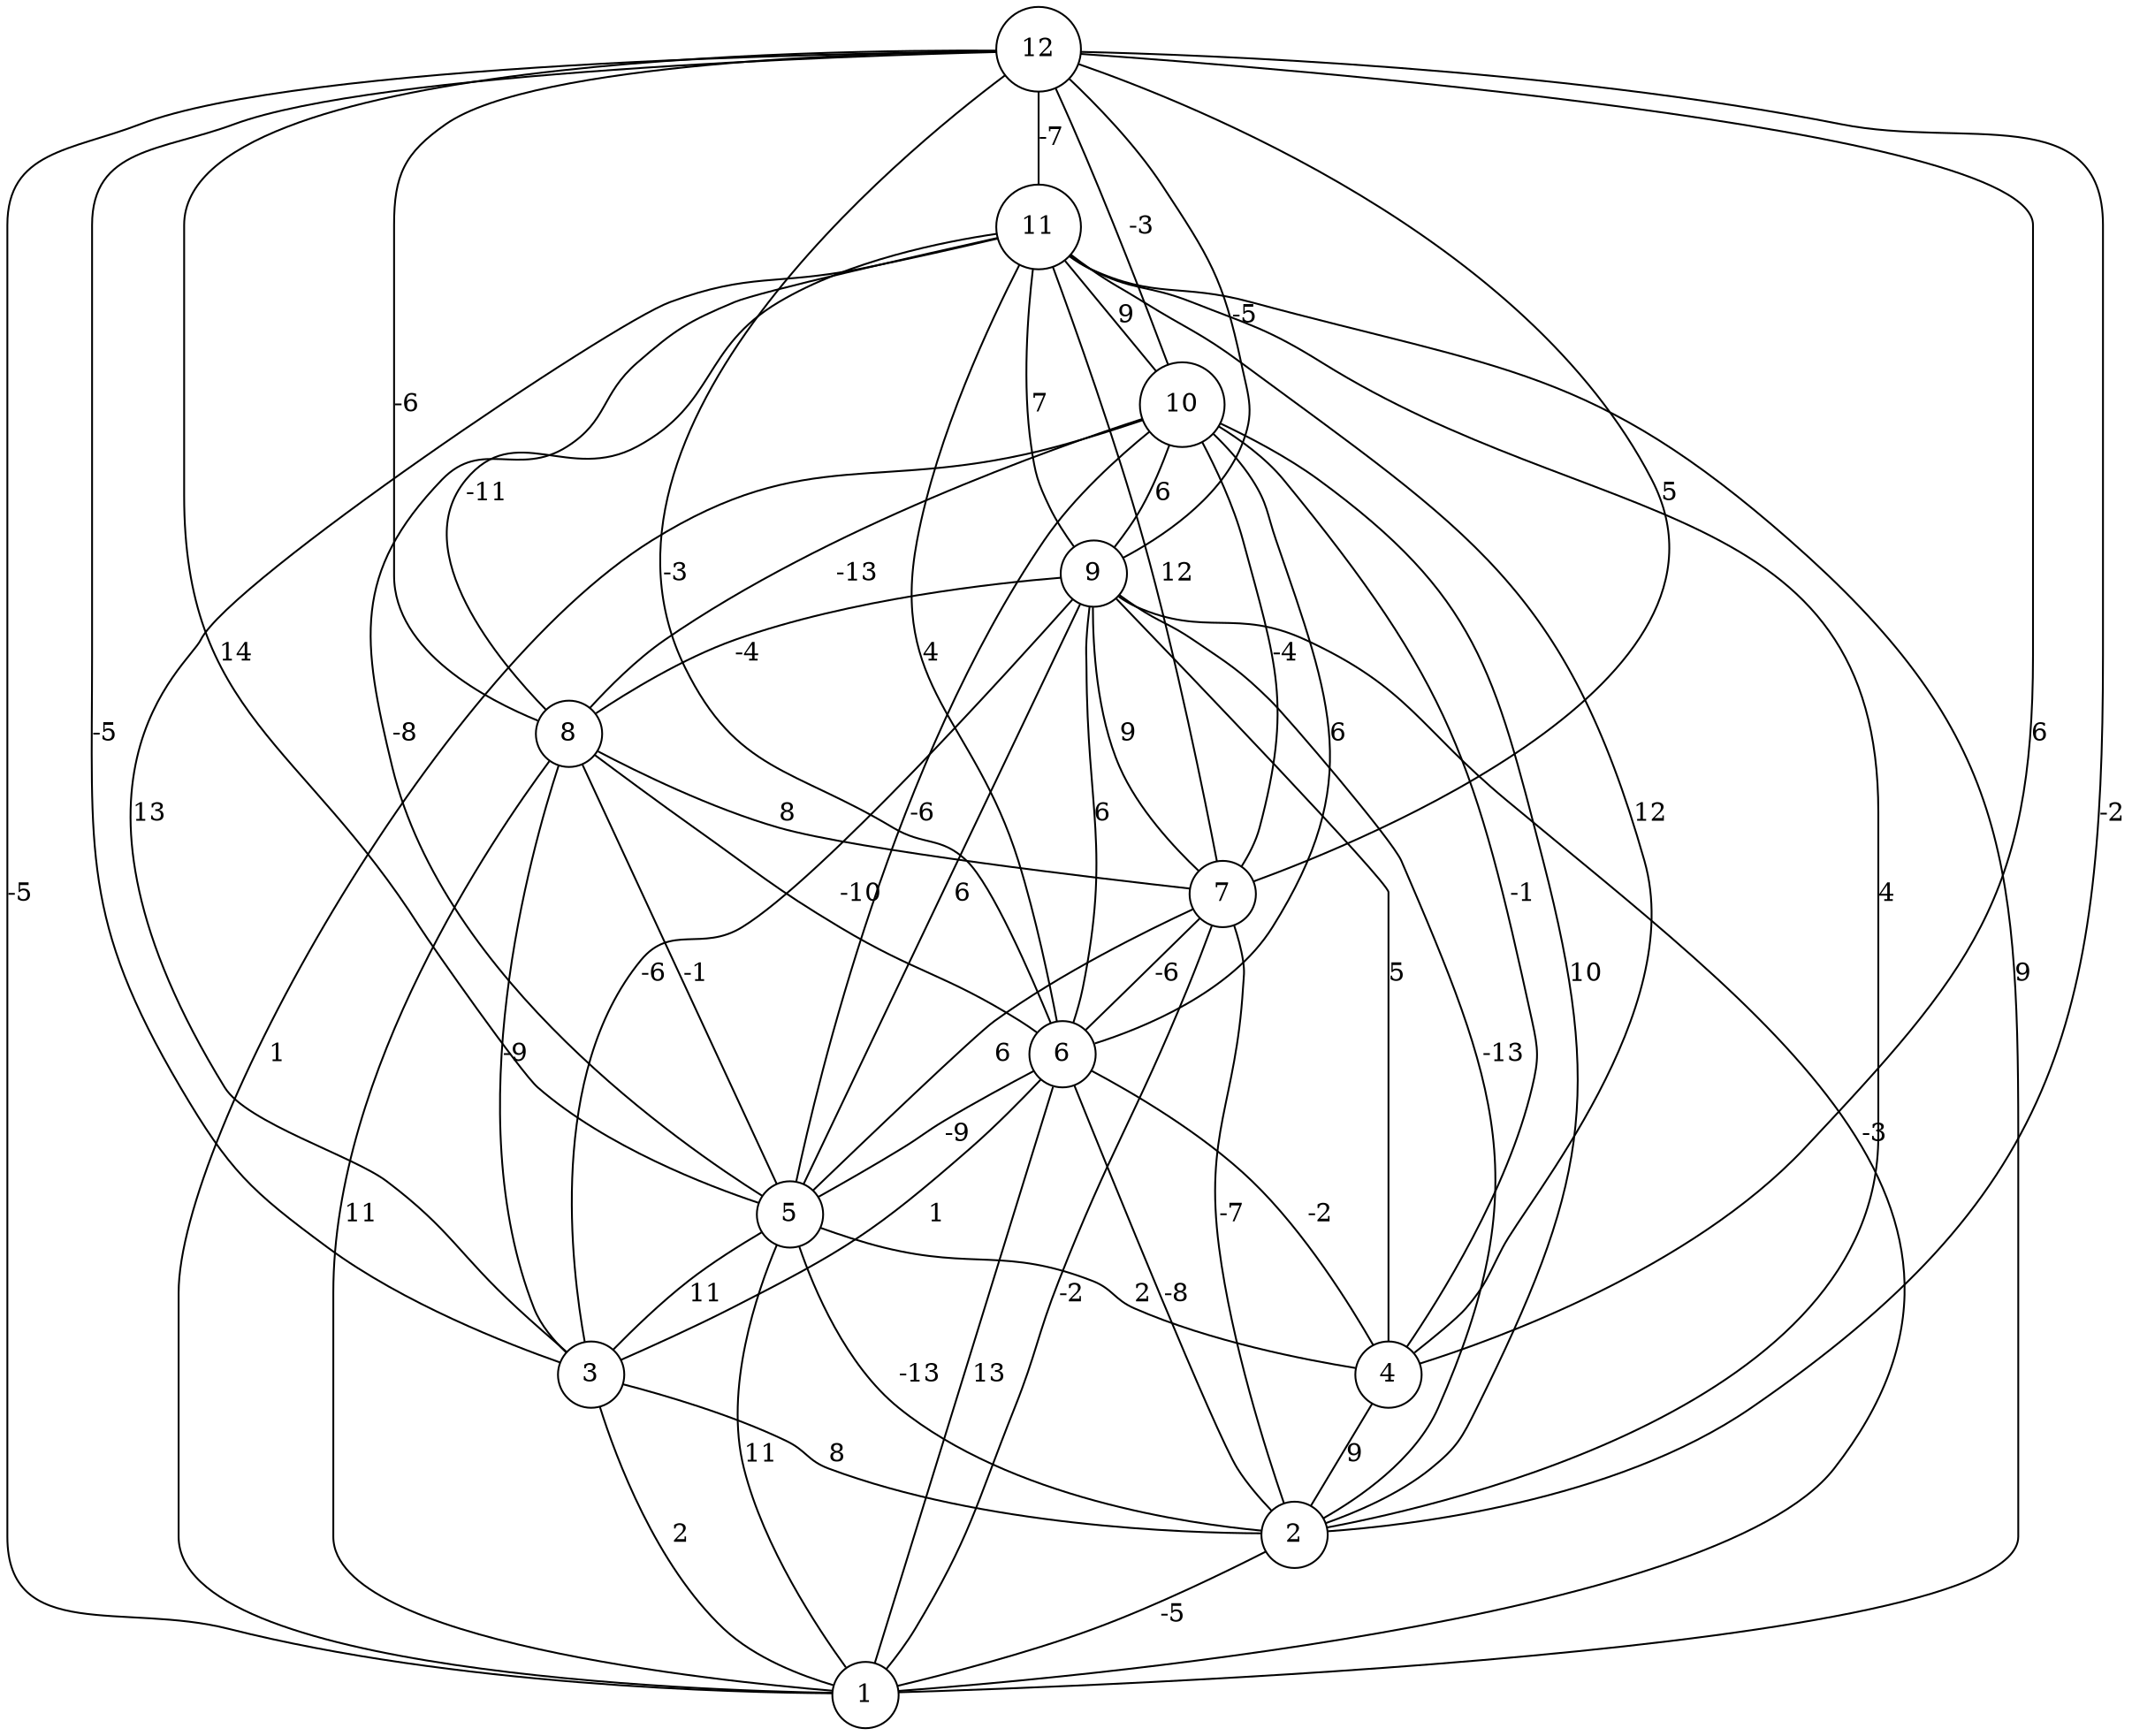 graph { 
	 fontname="Helvetica,Arial,sans-serif" 
	 node [shape = circle]; 
	 12 -- 1 [label = "-5"];
	 12 -- 2 [label = "-2"];
	 12 -- 3 [label = "-5"];
	 12 -- 4 [label = "6"];
	 12 -- 5 [label = "14"];
	 12 -- 6 [label = "-3"];
	 12 -- 7 [label = "5"];
	 12 -- 8 [label = "-6"];
	 12 -- 9 [label = "-5"];
	 12 -- 10 [label = "-3"];
	 12 -- 11 [label = "-7"];
	 11 -- 1 [label = "9"];
	 11 -- 2 [label = "4"];
	 11 -- 3 [label = "13"];
	 11 -- 4 [label = "12"];
	 11 -- 5 [label = "-8"];
	 11 -- 6 [label = "4"];
	 11 -- 7 [label = "12"];
	 11 -- 8 [label = "-11"];
	 11 -- 9 [label = "7"];
	 11 -- 10 [label = "9"];
	 10 -- 1 [label = "1"];
	 10 -- 2 [label = "10"];
	 10 -- 4 [label = "-1"];
	 10 -- 5 [label = "-6"];
	 10 -- 6 [label = "6"];
	 10 -- 7 [label = "-4"];
	 10 -- 8 [label = "-13"];
	 10 -- 9 [label = "6"];
	 9 -- 1 [label = "-3"];
	 9 -- 2 [label = "-13"];
	 9 -- 3 [label = "-6"];
	 9 -- 4 [label = "5"];
	 9 -- 5 [label = "6"];
	 9 -- 6 [label = "6"];
	 9 -- 7 [label = "9"];
	 9 -- 8 [label = "-4"];
	 8 -- 1 [label = "11"];
	 8 -- 3 [label = "-9"];
	 8 -- 5 [label = "-1"];
	 8 -- 6 [label = "-10"];
	 8 -- 7 [label = "8"];
	 7 -- 1 [label = "-2"];
	 7 -- 2 [label = "-7"];
	 7 -- 5 [label = "6"];
	 7 -- 6 [label = "-6"];
	 6 -- 1 [label = "13"];
	 6 -- 2 [label = "-8"];
	 6 -- 3 [label = "1"];
	 6 -- 4 [label = "-2"];
	 6 -- 5 [label = "-9"];
	 5 -- 1 [label = "11"];
	 5 -- 2 [label = "-13"];
	 5 -- 3 [label = "11"];
	 5 -- 4 [label = "2"];
	 4 -- 2 [label = "9"];
	 3 -- 1 [label = "2"];
	 3 -- 2 [label = "8"];
	 2 -- 1 [label = "-5"];
	 1;
	 2;
	 3;
	 4;
	 5;
	 6;
	 7;
	 8;
	 9;
	 10;
	 11;
	 12;
}

